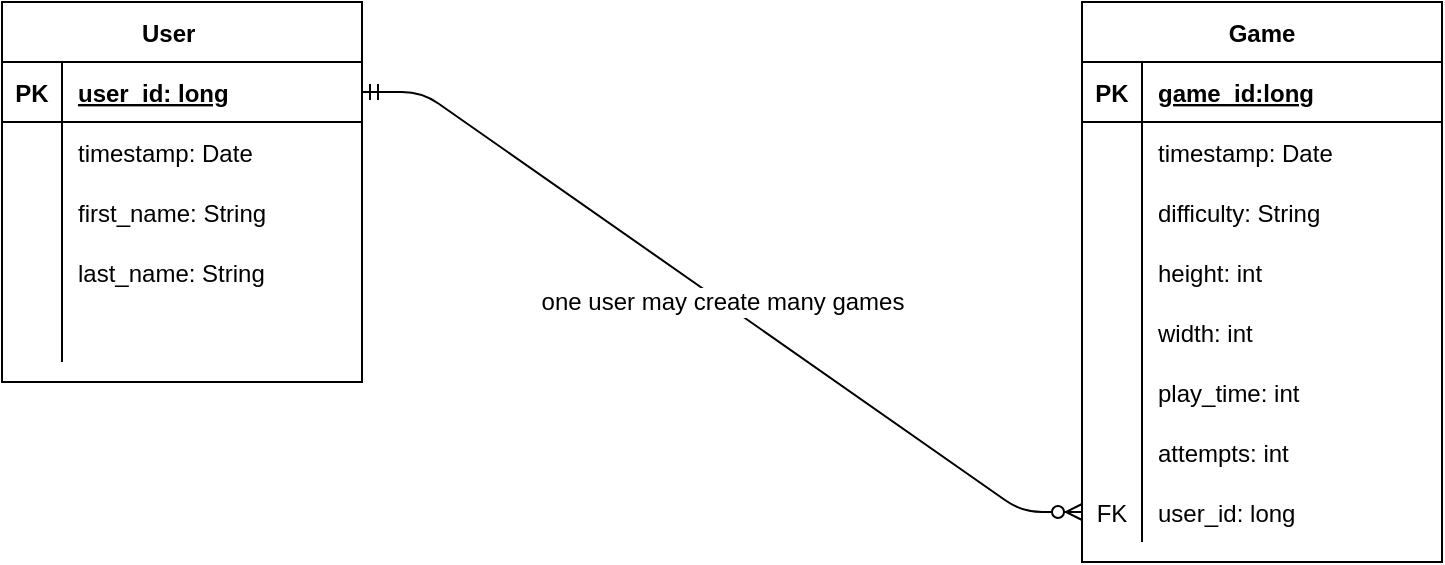 <mxfile version="14.6.13" type="device"><diagram id="R2lEEEUBdFMjLlhIrx00" name="Page-1"><mxGraphModel dx="1264" dy="592" grid="1" gridSize="10" guides="1" tooltips="1" connect="1" arrows="1" fold="1" page="1" pageScale="1" pageWidth="850" pageHeight="1100" math="0" shadow="0" extFonts="Permanent Marker^https://fonts.googleapis.com/css?family=Permanent+Marker"><root><mxCell id="0"/><mxCell id="1" parent="0"/><mxCell id="iAOM0_z9XJIcXTJAmhC2-24" value="User    " style="shape=table;startSize=30;container=1;collapsible=1;childLayout=tableLayout;fixedRows=1;rowLines=0;fontStyle=1;align=center;resizeLast=1;" parent="1" vertex="1"><mxGeometry x="80" y="240" width="180" height="190" as="geometry"/></mxCell><mxCell id="iAOM0_z9XJIcXTJAmhC2-25" value="" style="shape=partialRectangle;collapsible=0;dropTarget=0;pointerEvents=0;fillColor=none;top=0;left=0;bottom=1;right=0;points=[[0,0.5],[1,0.5]];portConstraint=eastwest;" parent="iAOM0_z9XJIcXTJAmhC2-24" vertex="1"><mxGeometry y="30" width="180" height="30" as="geometry"/></mxCell><mxCell id="iAOM0_z9XJIcXTJAmhC2-26" value="PK" style="shape=partialRectangle;connectable=0;fillColor=none;top=0;left=0;bottom=0;right=0;fontStyle=1;overflow=hidden;" parent="iAOM0_z9XJIcXTJAmhC2-25" vertex="1"><mxGeometry width="30" height="30" as="geometry"/></mxCell><mxCell id="iAOM0_z9XJIcXTJAmhC2-27" value="user_id: long" style="shape=partialRectangle;connectable=0;fillColor=none;top=0;left=0;bottom=0;right=0;align=left;spacingLeft=6;fontStyle=5;overflow=hidden;" parent="iAOM0_z9XJIcXTJAmhC2-25" vertex="1"><mxGeometry x="30" width="150" height="30" as="geometry"/></mxCell><mxCell id="iAOM0_z9XJIcXTJAmhC2-28" value="" style="shape=partialRectangle;collapsible=0;dropTarget=0;pointerEvents=0;fillColor=none;top=0;left=0;bottom=0;right=0;points=[[0,0.5],[1,0.5]];portConstraint=eastwest;" parent="iAOM0_z9XJIcXTJAmhC2-24" vertex="1"><mxGeometry y="60" width="180" height="30" as="geometry"/></mxCell><mxCell id="iAOM0_z9XJIcXTJAmhC2-29" value="" style="shape=partialRectangle;connectable=0;fillColor=none;top=0;left=0;bottom=0;right=0;editable=1;overflow=hidden;" parent="iAOM0_z9XJIcXTJAmhC2-28" vertex="1"><mxGeometry width="30" height="30" as="geometry"/></mxCell><mxCell id="iAOM0_z9XJIcXTJAmhC2-30" value="timestamp: Date" style="shape=partialRectangle;connectable=0;fillColor=none;top=0;left=0;bottom=0;right=0;align=left;spacingLeft=6;overflow=hidden;" parent="iAOM0_z9XJIcXTJAmhC2-28" vertex="1"><mxGeometry x="30" width="150" height="30" as="geometry"/></mxCell><mxCell id="iAOM0_z9XJIcXTJAmhC2-31" value="" style="shape=partialRectangle;collapsible=0;dropTarget=0;pointerEvents=0;fillColor=none;top=0;left=0;bottom=0;right=0;points=[[0,0.5],[1,0.5]];portConstraint=eastwest;" parent="iAOM0_z9XJIcXTJAmhC2-24" vertex="1"><mxGeometry y="90" width="180" height="30" as="geometry"/></mxCell><mxCell id="iAOM0_z9XJIcXTJAmhC2-32" value="" style="shape=partialRectangle;connectable=0;fillColor=none;top=0;left=0;bottom=0;right=0;editable=1;overflow=hidden;" parent="iAOM0_z9XJIcXTJAmhC2-31" vertex="1"><mxGeometry width="30" height="30" as="geometry"/></mxCell><mxCell id="iAOM0_z9XJIcXTJAmhC2-33" value="first_name: String" style="shape=partialRectangle;connectable=0;fillColor=none;top=0;left=0;bottom=0;right=0;align=left;spacingLeft=6;overflow=hidden;" parent="iAOM0_z9XJIcXTJAmhC2-31" vertex="1"><mxGeometry x="30" width="150" height="30" as="geometry"/></mxCell><mxCell id="iAOM0_z9XJIcXTJAmhC2-34" value="" style="shape=partialRectangle;collapsible=0;dropTarget=0;pointerEvents=0;fillColor=none;top=0;left=0;bottom=0;right=0;points=[[0,0.5],[1,0.5]];portConstraint=eastwest;" parent="iAOM0_z9XJIcXTJAmhC2-24" vertex="1"><mxGeometry y="120" width="180" height="30" as="geometry"/></mxCell><mxCell id="iAOM0_z9XJIcXTJAmhC2-35" value="" style="shape=partialRectangle;connectable=0;fillColor=none;top=0;left=0;bottom=0;right=0;editable=1;overflow=hidden;" parent="iAOM0_z9XJIcXTJAmhC2-34" vertex="1"><mxGeometry width="30" height="30" as="geometry"/></mxCell><mxCell id="iAOM0_z9XJIcXTJAmhC2-36" value="last_name: String" style="shape=partialRectangle;connectable=0;fillColor=none;top=0;left=0;bottom=0;right=0;align=left;spacingLeft=6;overflow=hidden;" parent="iAOM0_z9XJIcXTJAmhC2-34" vertex="1"><mxGeometry x="30" width="150" height="30" as="geometry"/></mxCell><mxCell id="iAOM0_z9XJIcXTJAmhC2-38" value="" style="shape=partialRectangle;collapsible=0;dropTarget=0;pointerEvents=0;fillColor=none;top=0;left=0;bottom=0;right=0;points=[[0,0.5],[1,0.5]];portConstraint=eastwest;" parent="iAOM0_z9XJIcXTJAmhC2-24" vertex="1"><mxGeometry y="150" width="180" height="30" as="geometry"/></mxCell><mxCell id="iAOM0_z9XJIcXTJAmhC2-39" value="" style="shape=partialRectangle;connectable=0;fillColor=none;top=0;left=0;bottom=0;right=0;editable=1;overflow=hidden;" parent="iAOM0_z9XJIcXTJAmhC2-38" vertex="1"><mxGeometry width="30" height="30" as="geometry"/></mxCell><mxCell id="iAOM0_z9XJIcXTJAmhC2-40" value="" style="shape=partialRectangle;connectable=0;fillColor=none;top=0;left=0;bottom=0;right=0;align=left;spacingLeft=6;overflow=hidden;" parent="iAOM0_z9XJIcXTJAmhC2-38" vertex="1"><mxGeometry x="30" width="150" height="30" as="geometry"/></mxCell><mxCell id="iAOM0_z9XJIcXTJAmhC2-57" value="Game" style="shape=table;startSize=30;container=1;collapsible=1;childLayout=tableLayout;fixedRows=1;rowLines=0;fontStyle=1;align=center;resizeLast=1;" parent="1" vertex="1"><mxGeometry x="620" y="240" width="180" height="280" as="geometry"/></mxCell><mxCell id="iAOM0_z9XJIcXTJAmhC2-58" value="" style="shape=partialRectangle;collapsible=0;dropTarget=0;pointerEvents=0;fillColor=none;top=0;left=0;bottom=1;right=0;points=[[0,0.5],[1,0.5]];portConstraint=eastwest;" parent="iAOM0_z9XJIcXTJAmhC2-57" vertex="1"><mxGeometry y="30" width="180" height="30" as="geometry"/></mxCell><mxCell id="iAOM0_z9XJIcXTJAmhC2-59" value="PK" style="shape=partialRectangle;connectable=0;fillColor=none;top=0;left=0;bottom=0;right=0;fontStyle=1;overflow=hidden;" parent="iAOM0_z9XJIcXTJAmhC2-58" vertex="1"><mxGeometry width="30" height="30" as="geometry"/></mxCell><mxCell id="iAOM0_z9XJIcXTJAmhC2-60" value="game_id:long" style="shape=partialRectangle;connectable=0;fillColor=none;top=0;left=0;bottom=0;right=0;align=left;spacingLeft=6;fontStyle=5;overflow=hidden;" parent="iAOM0_z9XJIcXTJAmhC2-58" vertex="1"><mxGeometry x="30" width="150" height="30" as="geometry"/></mxCell><mxCell id="iAOM0_z9XJIcXTJAmhC2-61" value="" style="shape=partialRectangle;collapsible=0;dropTarget=0;pointerEvents=0;fillColor=none;top=0;left=0;bottom=0;right=0;points=[[0,0.5],[1,0.5]];portConstraint=eastwest;" parent="iAOM0_z9XJIcXTJAmhC2-57" vertex="1"><mxGeometry y="60" width="180" height="30" as="geometry"/></mxCell><mxCell id="iAOM0_z9XJIcXTJAmhC2-62" value="" style="shape=partialRectangle;connectable=0;fillColor=none;top=0;left=0;bottom=0;right=0;editable=1;overflow=hidden;" parent="iAOM0_z9XJIcXTJAmhC2-61" vertex="1"><mxGeometry width="30" height="30" as="geometry"/></mxCell><mxCell id="iAOM0_z9XJIcXTJAmhC2-63" value="timestamp: Date" style="shape=partialRectangle;connectable=0;fillColor=none;top=0;left=0;bottom=0;right=0;align=left;spacingLeft=6;overflow=hidden;" parent="iAOM0_z9XJIcXTJAmhC2-61" vertex="1"><mxGeometry x="30" width="150" height="30" as="geometry"/></mxCell><mxCell id="iAOM0_z9XJIcXTJAmhC2-64" value="" style="shape=partialRectangle;collapsible=0;dropTarget=0;pointerEvents=0;fillColor=none;top=0;left=0;bottom=0;right=0;points=[[0,0.5],[1,0.5]];portConstraint=eastwest;" parent="iAOM0_z9XJIcXTJAmhC2-57" vertex="1"><mxGeometry y="90" width="180" height="30" as="geometry"/></mxCell><mxCell id="iAOM0_z9XJIcXTJAmhC2-65" value="" style="shape=partialRectangle;connectable=0;fillColor=none;top=0;left=0;bottom=0;right=0;editable=1;overflow=hidden;" parent="iAOM0_z9XJIcXTJAmhC2-64" vertex="1"><mxGeometry width="30" height="30" as="geometry"/></mxCell><mxCell id="iAOM0_z9XJIcXTJAmhC2-66" value="difficulty: String" style="shape=partialRectangle;connectable=0;fillColor=none;top=0;left=0;bottom=0;right=0;align=left;spacingLeft=6;overflow=hidden;" parent="iAOM0_z9XJIcXTJAmhC2-64" vertex="1"><mxGeometry x="30" width="150" height="30" as="geometry"/></mxCell><mxCell id="iAOM0_z9XJIcXTJAmhC2-67" value="" style="shape=partialRectangle;collapsible=0;dropTarget=0;pointerEvents=0;fillColor=none;top=0;left=0;bottom=0;right=0;points=[[0,0.5],[1,0.5]];portConstraint=eastwest;" parent="iAOM0_z9XJIcXTJAmhC2-57" vertex="1"><mxGeometry y="120" width="180" height="30" as="geometry"/></mxCell><mxCell id="iAOM0_z9XJIcXTJAmhC2-68" value="" style="shape=partialRectangle;connectable=0;fillColor=none;top=0;left=0;bottom=0;right=0;editable=1;overflow=hidden;" parent="iAOM0_z9XJIcXTJAmhC2-67" vertex="1"><mxGeometry width="30" height="30" as="geometry"/></mxCell><mxCell id="iAOM0_z9XJIcXTJAmhC2-69" value="height: int" style="shape=partialRectangle;connectable=0;fillColor=none;top=0;left=0;bottom=0;right=0;align=left;spacingLeft=6;overflow=hidden;" parent="iAOM0_z9XJIcXTJAmhC2-67" vertex="1"><mxGeometry x="30" width="150" height="30" as="geometry"/></mxCell><mxCell id="iAOM0_z9XJIcXTJAmhC2-70" value="" style="shape=partialRectangle;collapsible=0;dropTarget=0;pointerEvents=0;fillColor=none;top=0;left=0;bottom=0;right=0;points=[[0,0.5],[1,0.5]];portConstraint=eastwest;" parent="iAOM0_z9XJIcXTJAmhC2-57" vertex="1"><mxGeometry y="150" width="180" height="30" as="geometry"/></mxCell><mxCell id="iAOM0_z9XJIcXTJAmhC2-71" value="" style="shape=partialRectangle;connectable=0;fillColor=none;top=0;left=0;bottom=0;right=0;editable=1;overflow=hidden;" parent="iAOM0_z9XJIcXTJAmhC2-70" vertex="1"><mxGeometry width="30" height="30" as="geometry"/></mxCell><mxCell id="iAOM0_z9XJIcXTJAmhC2-72" value="width: int" style="shape=partialRectangle;connectable=0;fillColor=none;top=0;left=0;bottom=0;right=0;align=left;spacingLeft=6;overflow=hidden;" parent="iAOM0_z9XJIcXTJAmhC2-70" vertex="1"><mxGeometry x="30" width="150" height="30" as="geometry"/></mxCell><mxCell id="o9UvjKHPMQzsG-x35sn8-1" value="" style="shape=partialRectangle;collapsible=0;dropTarget=0;pointerEvents=0;fillColor=none;top=0;left=0;bottom=0;right=0;points=[[0,0.5],[1,0.5]];portConstraint=eastwest;" parent="iAOM0_z9XJIcXTJAmhC2-57" vertex="1"><mxGeometry y="180" width="180" height="30" as="geometry"/></mxCell><mxCell id="o9UvjKHPMQzsG-x35sn8-2" value="" style="shape=partialRectangle;connectable=0;fillColor=none;top=0;left=0;bottom=0;right=0;editable=1;overflow=hidden;" parent="o9UvjKHPMQzsG-x35sn8-1" vertex="1"><mxGeometry width="30" height="30" as="geometry"/></mxCell><mxCell id="o9UvjKHPMQzsG-x35sn8-3" value="play_time: int" style="shape=partialRectangle;connectable=0;fillColor=none;top=0;left=0;bottom=0;right=0;align=left;spacingLeft=6;overflow=hidden;" parent="o9UvjKHPMQzsG-x35sn8-1" vertex="1"><mxGeometry x="30" width="150" height="30" as="geometry"/></mxCell><mxCell id="4OHtzjSgO7cDwaMHhwEU-4" value="" style="shape=partialRectangle;collapsible=0;dropTarget=0;pointerEvents=0;fillColor=none;top=0;left=0;bottom=0;right=0;points=[[0,0.5],[1,0.5]];portConstraint=eastwest;" parent="iAOM0_z9XJIcXTJAmhC2-57" vertex="1"><mxGeometry y="210" width="180" height="30" as="geometry"/></mxCell><mxCell id="4OHtzjSgO7cDwaMHhwEU-5" value="" style="shape=partialRectangle;connectable=0;fillColor=none;top=0;left=0;bottom=0;right=0;editable=1;overflow=hidden;" parent="4OHtzjSgO7cDwaMHhwEU-4" vertex="1"><mxGeometry width="30" height="30" as="geometry"/></mxCell><mxCell id="4OHtzjSgO7cDwaMHhwEU-6" value="attempts: int" style="shape=partialRectangle;connectable=0;fillColor=none;top=0;left=0;bottom=0;right=0;align=left;spacingLeft=6;overflow=hidden;" parent="4OHtzjSgO7cDwaMHhwEU-4" vertex="1"><mxGeometry x="30" width="150" height="30" as="geometry"/></mxCell><mxCell id="iAOM0_z9XJIcXTJAmhC2-88" value="" style="shape=partialRectangle;collapsible=0;dropTarget=0;pointerEvents=0;fillColor=none;top=0;left=0;bottom=0;right=0;points=[[0,0.5],[1,0.5]];portConstraint=eastwest;" parent="iAOM0_z9XJIcXTJAmhC2-57" vertex="1"><mxGeometry y="240" width="180" height="30" as="geometry"/></mxCell><mxCell id="iAOM0_z9XJIcXTJAmhC2-89" value="FK" style="shape=partialRectangle;connectable=0;fillColor=none;top=0;left=0;bottom=0;right=0;editable=1;overflow=hidden;" parent="iAOM0_z9XJIcXTJAmhC2-88" vertex="1"><mxGeometry width="30" height="30" as="geometry"/></mxCell><mxCell id="iAOM0_z9XJIcXTJAmhC2-90" value="user_id: long" style="shape=partialRectangle;connectable=0;fillColor=none;top=0;left=0;bottom=0;right=0;align=left;spacingLeft=6;overflow=hidden;" parent="iAOM0_z9XJIcXTJAmhC2-88" vertex="1"><mxGeometry x="30" width="150" height="30" as="geometry"/></mxCell><mxCell id="iAOM0_z9XJIcXTJAmhC2-86" value="one user may create many games" style="edgeStyle=entityRelationEdgeStyle;fontSize=12;html=1;endArrow=ERzeroToMany;exitX=1;exitY=0.5;exitDx=0;exitDy=0;entryX=0;entryY=0.5;entryDx=0;entryDy=0;startArrow=ERmandOne;startFill=0;endFill=1;" parent="1" source="iAOM0_z9XJIcXTJAmhC2-25" target="iAOM0_z9XJIcXTJAmhC2-88" edge="1"><mxGeometry width="100" height="100" relative="1" as="geometry"><mxPoint x="290" y="350" as="sourcePoint"/><mxPoint x="390" y="250" as="targetPoint"/></mxGeometry></mxCell></root></mxGraphModel></diagram></mxfile>